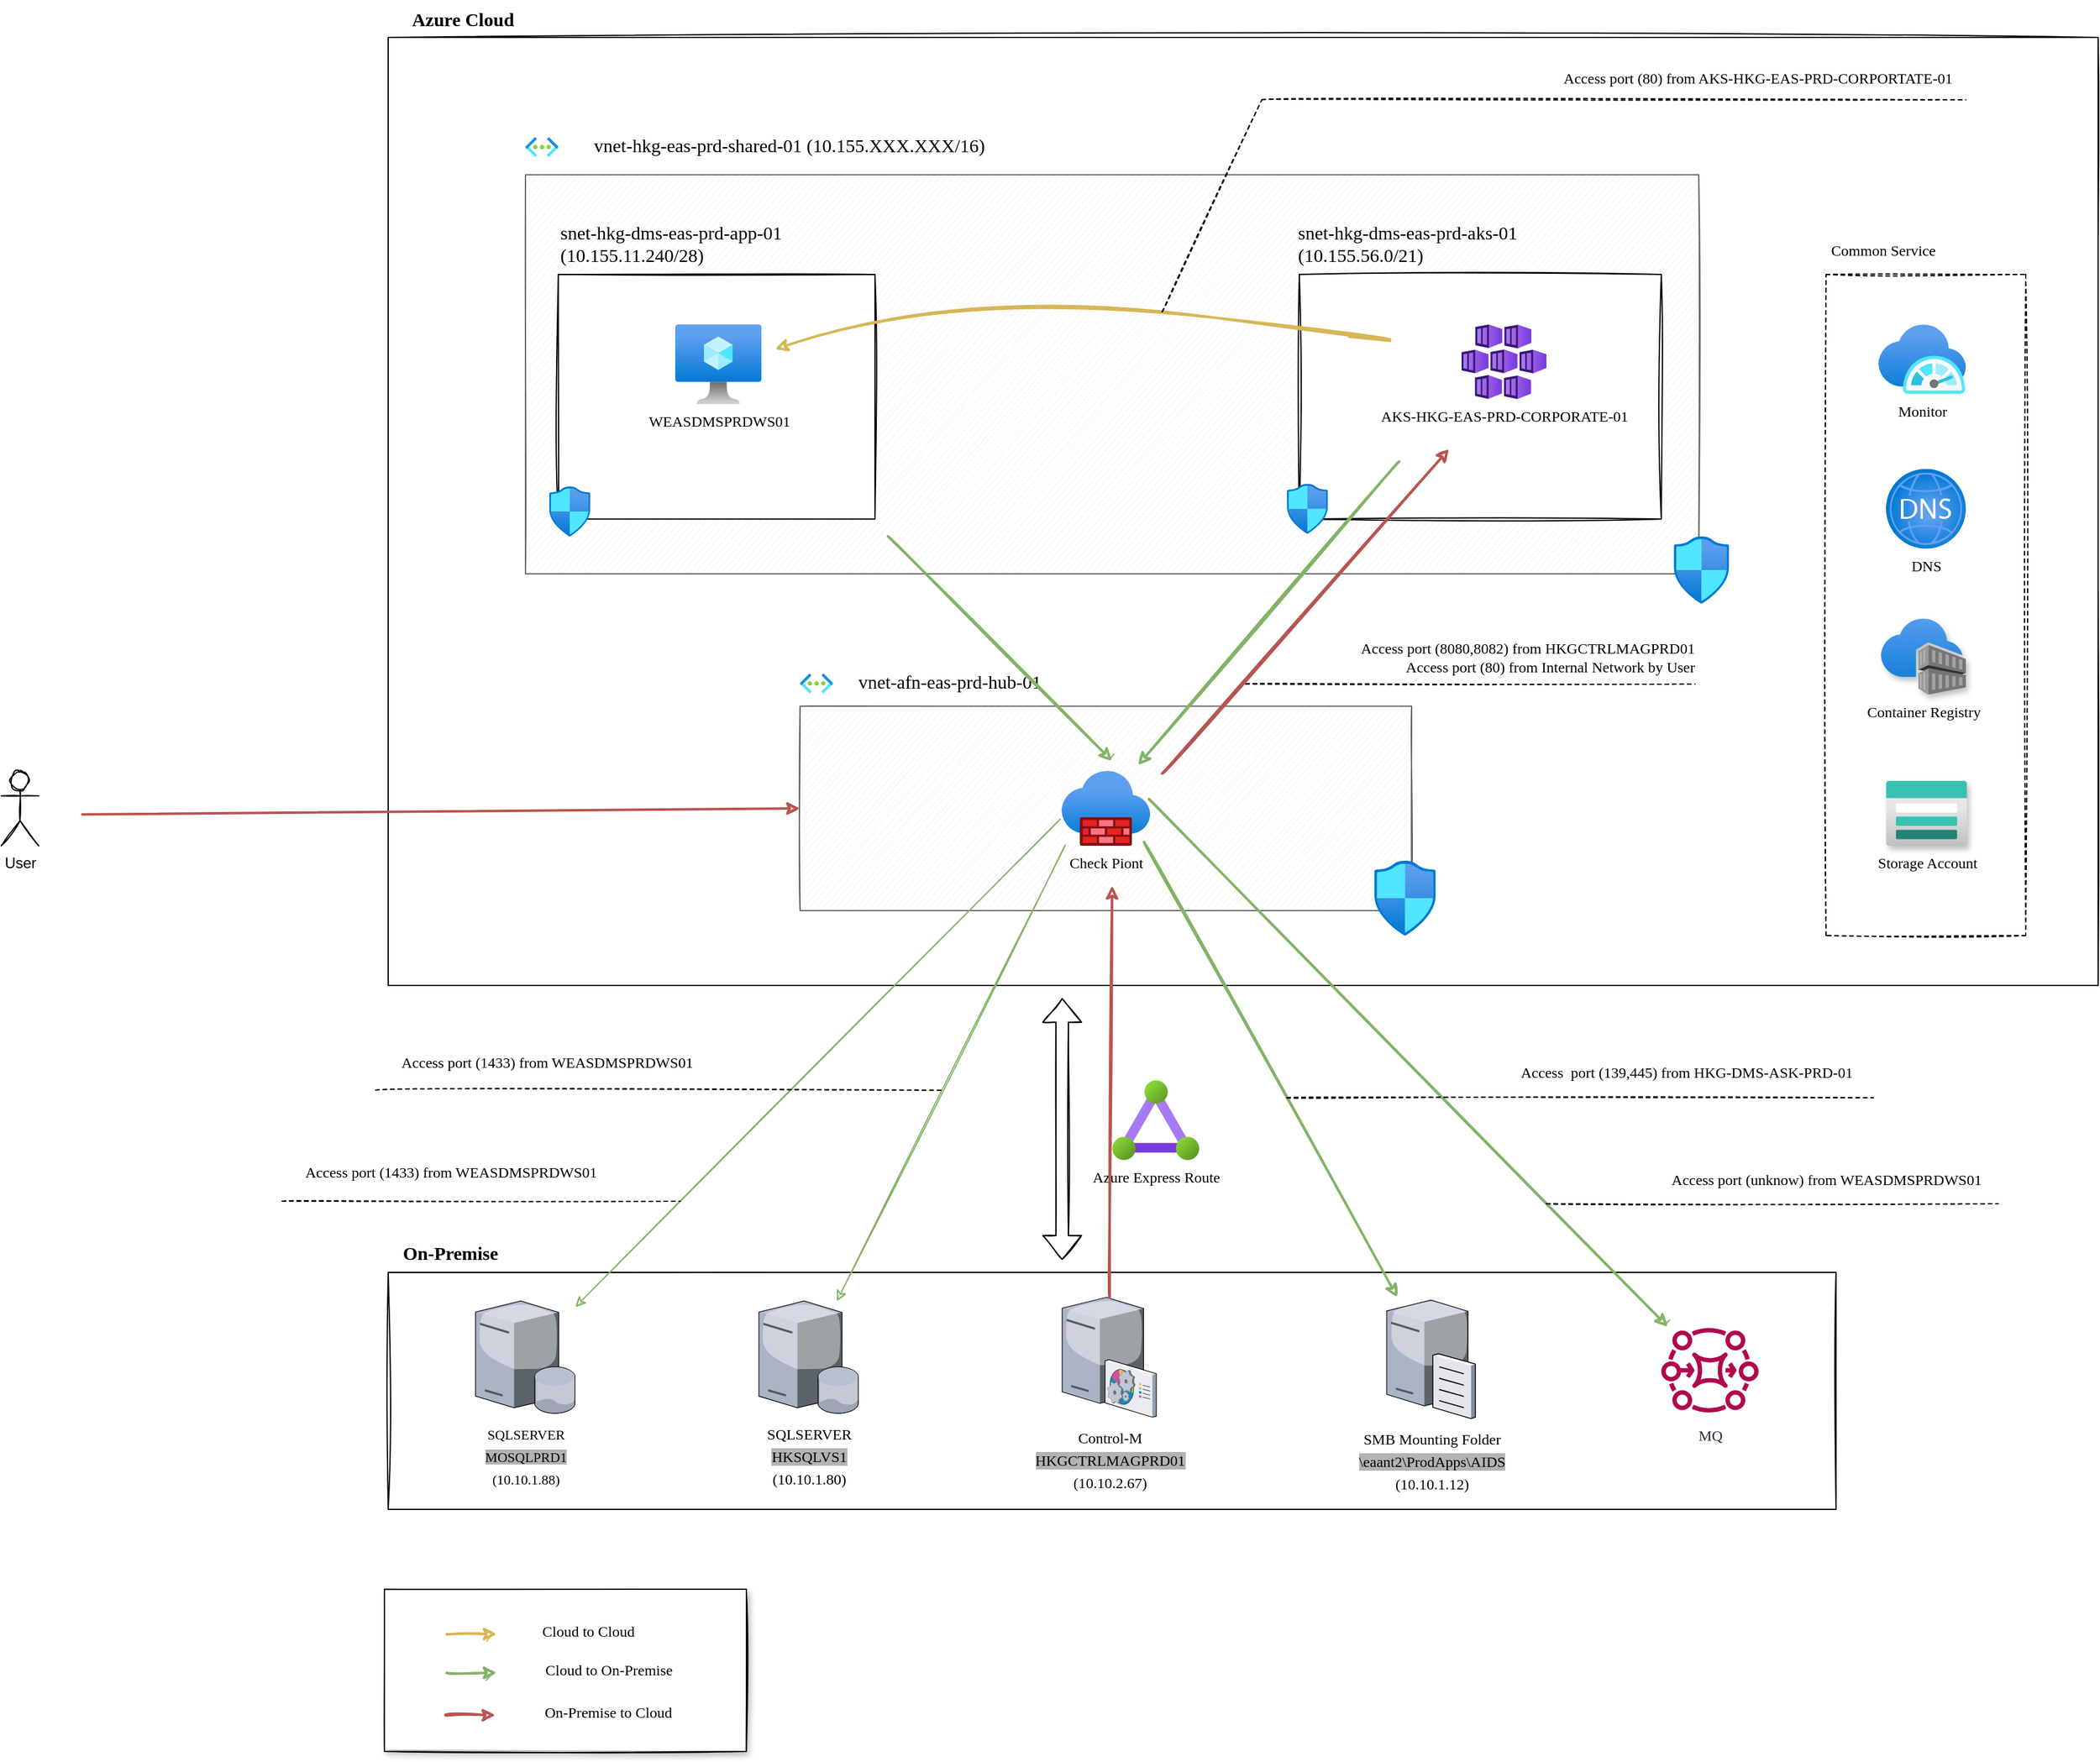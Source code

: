 <mxfile version="18.0.7" type="github">
  <diagram id="_1yi99HODvwLNVEbN80R" name="Page-1">
    <mxGraphModel dx="1865" dy="539" grid="1" gridSize="10" guides="1" tooltips="1" connect="1" arrows="1" fold="1" page="1" pageScale="1" pageWidth="827" pageHeight="1169" math="0" shadow="0">
      <root>
        <mxCell id="0" />
        <mxCell id="1" parent="0" />
        <mxCell id="jHShUy1M93uFHqez85aA-23" value="" style="rounded=0;whiteSpace=wrap;html=1;fontFamily=Comic Sans MS;sketch=1;" parent="1" vertex="1">
          <mxGeometry x="70" y="210" width="1370" height="760" as="geometry" />
        </mxCell>
        <mxCell id="jHShUy1M93uFHqez85aA-71" value="Azure Cloud" style="text;html=1;strokeColor=none;fillColor=none;align=center;verticalAlign=middle;whiteSpace=wrap;rounded=0;fontSize=15;fontStyle=1;fontFamily=Comic Sans MS;sketch=1;" parent="1" vertex="1">
          <mxGeometry x="70" y="180" width="120" height="30" as="geometry" />
        </mxCell>
        <mxCell id="jHShUy1M93uFHqez85aA-79" value="Azure Express Route" style="aspect=fixed;html=1;points=[];align=center;image;fontSize=12;image=img/lib/azure2/networking/ExpressRoute_Circuits.svg;fontFamily=Comic Sans MS;sketch=1;" parent="1" vertex="1">
          <mxGeometry x="650" y="1046" width="70" height="64" as="geometry" />
        </mxCell>
        <mxCell id="jHShUy1M93uFHqez85aA-81" value="" style="group;sketch=1;" parent="1" vertex="1" connectable="0">
          <mxGeometry x="400" y="720" width="490" height="190" as="geometry" />
        </mxCell>
        <mxCell id="jHShUy1M93uFHqez85aA-42" value="" style="rounded=0;whiteSpace=wrap;html=1;fillColor=#f5f5f5;fontColor=#333333;strokeColor=#666666;fontFamily=Comic Sans MS;sketch=1;" parent="jHShUy1M93uFHqez85aA-81" vertex="1">
          <mxGeometry y="26.12" width="490" height="163.88" as="geometry" />
        </mxCell>
        <mxCell id="jHShUy1M93uFHqez85aA-43" value="" style="aspect=fixed;html=1;points=[];align=center;image;fontSize=12;image=img/lib/azure2/networking/Virtual_Networks.svg;rounded=0;fontFamily=Comic Sans MS;sketch=1;" parent="jHShUy1M93uFHqez85aA-81" vertex="1">
          <mxGeometry width="26.341" height="15.727" as="geometry" />
        </mxCell>
        <mxCell id="jHShUy1M93uFHqez85aA-80" value="Check Piont" style="aspect=fixed;html=1;points=[];align=center;image;fontSize=12;image=img/lib/azure2/networking/Firewalls.svg;fontFamily=Comic Sans MS;sketch=1;" parent="jHShUy1M93uFHqez85aA-81" vertex="1">
          <mxGeometry x="209.5" y="78.06" width="71" height="60" as="geometry" />
        </mxCell>
        <mxCell id="jHShUy1M93uFHqez85aA-163" value="vnet-afn-eas-prd-hub-01" style="text;html=1;strokeColor=none;fillColor=none;align=center;verticalAlign=middle;whiteSpace=wrap;rounded=0;fontFamily=Comic Sans MS;fontSize=15;fontStyle=0;sketch=1;" parent="jHShUy1M93uFHqez85aA-81" vertex="1">
          <mxGeometry x="12" y="-9.14" width="216" height="30" as="geometry" />
        </mxCell>
        <mxCell id="jHShUy1M93uFHqez85aA-130" value="" style="endArrow=none;html=1;fontFamily=Comic Sans MS;fontSize=12;curved=1;dashed=1;sketch=1;" parent="jHShUy1M93uFHqez85aA-81" edge="1">
          <mxGeometry width="50" height="50" relative="1" as="geometry">
            <mxPoint x="357" y="8.36" as="sourcePoint" />
            <mxPoint x="717" y="8.36" as="targetPoint" />
          </mxGeometry>
        </mxCell>
        <mxCell id="jHShUy1M93uFHqez85aA-70" value="" style="rounded=0;whiteSpace=wrap;html=1;fontFamily=Comic Sans MS;sketch=1;" parent="1" vertex="1">
          <mxGeometry x="70" y="1200" width="1160" height="190" as="geometry" />
        </mxCell>
        <mxCell id="jHShUy1M93uFHqez85aA-74" value="On-Premise" style="text;html=1;strokeColor=none;fillColor=none;align=center;verticalAlign=middle;whiteSpace=wrap;rounded=0;fontFamily=Comic Sans MS;fontSize=15;fontStyle=1;sketch=1;" parent="1" vertex="1">
          <mxGeometry x="70" y="1169" width="100" height="30" as="geometry" />
        </mxCell>
        <mxCell id="jHShUy1M93uFHqez85aA-87" value="&lt;font style=&quot;font-size: 11px;&quot;&gt;SQLSERVER&lt;br style=&quot;font-size: 11px;&quot;&gt;&lt;span style=&quot;background-color: rgb(179, 179, 179);&quot;&gt;MOSQLPRD1&lt;br&gt;&lt;/span&gt;(10.10.1.88)&lt;br&gt;&lt;/font&gt;" style="verticalLabelPosition=bottom;aspect=fixed;html=1;verticalAlign=top;strokeColor=none;align=center;outlineConnect=0;shape=mxgraph.citrix.database_server;fontFamily=Comic Sans MS;fontSize=15;sketch=0;" parent="1" vertex="1">
          <mxGeometry x="140" y="1223" width="80" height="90" as="geometry" />
        </mxCell>
        <mxCell id="jHShUy1M93uFHqez85aA-88" value="&lt;font style=&quot;font-size: 12px;&quot;&gt;SQLSERVER&lt;br&gt;&lt;span style=&quot;background-color: rgb(179, 179, 179);&quot;&gt;HKSQLVS1&lt;br&gt;&lt;/span&gt;(10.10.1.80)&lt;br&gt;&lt;/font&gt;" style="verticalLabelPosition=bottom;aspect=fixed;html=1;verticalAlign=top;strokeColor=none;align=center;outlineConnect=0;shape=mxgraph.citrix.database_server;fontFamily=Comic Sans MS;fontSize=15;sketch=0;" parent="1" vertex="1">
          <mxGeometry x="367" y="1223" width="80" height="90" as="geometry" />
        </mxCell>
        <mxCell id="jHShUy1M93uFHqez85aA-91" value="&lt;font style=&quot;font-size: 12px;&quot;&gt;Control-M&lt;br&gt;&lt;span style=&quot;background-color: rgb(179, 179, 179);&quot;&gt;HKGCTRLMAGPRD01&lt;br&gt;&lt;/span&gt;(10.10.2.67)&lt;br&gt;&lt;/font&gt;" style="verticalLabelPosition=bottom;aspect=fixed;html=1;verticalAlign=top;strokeColor=none;align=center;outlineConnect=0;shape=mxgraph.citrix.command_center;fontFamily=Comic Sans MS;fontSize=15;sketch=0;" parent="1" vertex="1">
          <mxGeometry x="610" y="1220" width="75.5" height="96" as="geometry" />
        </mxCell>
        <mxCell id="jHShUy1M93uFHqez85aA-93" value="&lt;font style=&quot;font-size: 12px;&quot;&gt;SMB Mounting Folder&lt;br&gt;&lt;span style=&quot;background-color: rgb(179, 179, 179);&quot;&gt;\\eaant2\ProdApps\AIDS&lt;br&gt;&lt;/span&gt;(10.10.1.12)&lt;br&gt;&lt;/font&gt;" style="verticalLabelPosition=bottom;aspect=fixed;html=1;verticalAlign=top;strokeColor=none;align=center;outlineConnect=0;shape=mxgraph.citrix.file_server;fontFamily=Comic Sans MS;fontSize=15;sketch=0;" parent="1" vertex="1">
          <mxGeometry x="870" y="1220" width="71" height="97" as="geometry" />
        </mxCell>
        <mxCell id="jHShUy1M93uFHqez85aA-94" value="MQ" style="outlineConnect=0;fontColor=#232F3E;gradientColor=none;fillColor=#B0084D;strokeColor=none;dashed=0;verticalLabelPosition=bottom;verticalAlign=top;align=center;html=1;fontSize=12;fontStyle=0;aspect=fixed;pointerEvents=1;shape=mxgraph.aws4.mq_broker;fontFamily=Comic Sans MS;sketch=0;" parent="1" vertex="1">
          <mxGeometry x="1090" y="1239" width="78" height="78" as="geometry" />
        </mxCell>
        <mxCell id="jHShUy1M93uFHqez85aA-105" value="" style="endArrow=classic;html=1;fontFamily=Comic Sans MS;fontSize=15;curved=1;exitX=0.041;exitY=0.989;exitDx=0;exitDy=0;exitPerimeter=0;fillColor=#d5e8d4;strokeColor=#82b366;sketch=1;" parent="1" source="jHShUy1M93uFHqez85aA-80" target="jHShUy1M93uFHqez85aA-88" edge="1">
          <mxGeometry width="50" height="50" relative="1" as="geometry">
            <mxPoint x="310" y="900" as="sourcePoint" />
            <mxPoint x="360" y="850" as="targetPoint" />
          </mxGeometry>
        </mxCell>
        <mxCell id="jHShUy1M93uFHqez85aA-121" value="Access port (1433) from WEASDMSPRDWS01" style="edgeLabel;html=1;align=center;verticalAlign=middle;resizable=0;points=[];fontSize=12;fontFamily=Comic Sans MS;labelBackgroundColor=default;labelBorderColor=none;sketch=1;" parent="jHShUy1M93uFHqez85aA-105" vertex="1" connectable="0">
          <mxGeometry x="-0.061" y="3" relative="1" as="geometry">
            <mxPoint x="-332" y="1" as="offset" />
          </mxGeometry>
        </mxCell>
        <mxCell id="jHShUy1M93uFHqez85aA-106" value="" style="endArrow=classic;html=1;fontFamily=Comic Sans MS;fontSize=15;curved=1;exitX=-0.015;exitY=0.642;exitDx=0;exitDy=0;exitPerimeter=0;fillColor=#d5e8d4;strokeColor=#82b366;sketch=1;" parent="1" source="jHShUy1M93uFHqez85aA-80" target="jHShUy1M93uFHqez85aA-87" edge="1">
          <mxGeometry width="50" height="50" relative="1" as="geometry">
            <mxPoint x="370" y="1080" as="sourcePoint" />
            <mxPoint x="420" y="1030" as="targetPoint" />
          </mxGeometry>
        </mxCell>
        <mxCell id="jHShUy1M93uFHqez85aA-108" value="" style="endArrow=classic;html=1;fontFamily=Comic Sans MS;fontSize=15;curved=1;exitX=0.931;exitY=0.949;exitDx=0;exitDy=0;exitPerimeter=0;fillColor=#d5e8d4;strokeColor=#82b366;strokeWidth=2;sketch=1;" parent="1" source="jHShUy1M93uFHqez85aA-80" target="jHShUy1M93uFHqez85aA-93" edge="1">
          <mxGeometry width="50" height="50" relative="1" as="geometry">
            <mxPoint x="880" y="1070" as="sourcePoint" />
            <mxPoint x="930" y="1020" as="targetPoint" />
          </mxGeometry>
        </mxCell>
        <mxCell id="jHShUy1M93uFHqez85aA-109" value="" style="endArrow=classic;html=1;fontFamily=Comic Sans MS;fontSize=15;curved=1;exitX=0.987;exitY=0.376;exitDx=0;exitDy=0;exitPerimeter=0;fillColor=#d5e8d4;strokeColor=#82b366;strokeWidth=2;sketch=1;" parent="1" source="jHShUy1M93uFHqez85aA-80" target="jHShUy1M93uFHqez85aA-94" edge="1">
          <mxGeometry width="50" height="50" relative="1" as="geometry">
            <mxPoint x="1010" y="860" as="sourcePoint" />
            <mxPoint x="1060" y="810" as="targetPoint" />
          </mxGeometry>
        </mxCell>
        <mxCell id="jHShUy1M93uFHqez85aA-56" value="" style="rounded=0;whiteSpace=wrap;html=1;fillColor=#f5f5f5;fontColor=#333333;strokeColor=#666666;fontFamily=Comic Sans MS;sketch=1;" parent="1" vertex="1">
          <mxGeometry x="180" y="320.12" width="940" height="319.88" as="geometry" />
        </mxCell>
        <mxCell id="jHShUy1M93uFHqez85aA-57" value="" style="aspect=fixed;html=1;points=[];align=center;image;fontSize=12;image=img/lib/azure2/networking/Virtual_Networks.svg;rounded=0;fontFamily=Comic Sans MS;sketch=1;" parent="1" vertex="1">
          <mxGeometry x="180" y="290" width="26.341" height="15.727" as="geometry" />
        </mxCell>
        <mxCell id="jHShUy1M93uFHqez85aA-115" value="&lt;span&gt;&lt;span&gt;vnet-hkg-eas-prd-shared-01 (10.155.XXX.XXX/16)&lt;/span&gt;&lt;/span&gt;" style="text;html=1;strokeColor=none;fillColor=none;align=center;verticalAlign=middle;whiteSpace=wrap;rounded=0;fontFamily=Comic Sans MS;fontSize=15;fontStyle=0;sketch=1;" parent="1" vertex="1">
          <mxGeometry x="193" y="280.86" width="397" height="30" as="geometry" />
        </mxCell>
        <mxCell id="jHShUy1M93uFHqez85aA-122" value="" style="endArrow=none;html=1;fontFamily=Comic Sans MS;fontSize=12;curved=1;dashed=1;sketch=1;" parent="1" edge="1">
          <mxGeometry width="50" height="50" relative="1" as="geometry">
            <mxPoint x="60" y="1054" as="sourcePoint" />
            <mxPoint x="514" y="1054" as="targetPoint" />
          </mxGeometry>
        </mxCell>
        <mxCell id="jHShUy1M93uFHqez85aA-123" value="" style="endArrow=none;html=1;fontFamily=Comic Sans MS;fontSize=12;curved=1;dashed=1;sketch=1;" parent="1" edge="1">
          <mxGeometry width="50" height="50" relative="1" as="geometry">
            <mxPoint x="-15" y="1143" as="sourcePoint" />
            <mxPoint x="304" y="1143" as="targetPoint" />
          </mxGeometry>
        </mxCell>
        <mxCell id="jHShUy1M93uFHqez85aA-110" value="" style="shape=flexArrow;endArrow=classic;startArrow=classic;html=1;fontFamily=Comic Sans MS;fontSize=15;curved=1;sketch=1;" parent="1" edge="1">
          <mxGeometry width="100" height="100" relative="1" as="geometry">
            <mxPoint x="610" y="1190" as="sourcePoint" />
            <mxPoint x="610" y="980" as="targetPoint" />
          </mxGeometry>
        </mxCell>
        <mxCell id="jHShUy1M93uFHqez85aA-124" value="" style="endArrow=none;html=1;fontFamily=Comic Sans MS;fontSize=12;curved=1;dashed=1;sketch=1;" parent="1" edge="1">
          <mxGeometry width="50" height="50" relative="1" as="geometry">
            <mxPoint x="790" y="1060" as="sourcePoint" />
            <mxPoint x="1260" y="1060" as="targetPoint" />
          </mxGeometry>
        </mxCell>
        <mxCell id="jHShUy1M93uFHqez85aA-126" value="" style="endArrow=none;html=1;fontFamily=Comic Sans MS;fontSize=12;curved=1;dashed=1;sketch=1;" parent="1" edge="1">
          <mxGeometry width="50" height="50" relative="1" as="geometry">
            <mxPoint x="998" y="1145" as="sourcePoint" />
            <mxPoint x="1360" y="1145" as="targetPoint" />
          </mxGeometry>
        </mxCell>
        <mxCell id="jHShUy1M93uFHqez85aA-127" value="Access&amp;nbsp; port (139,445) from HKG-DMS-ASK-PRD-01" style="edgeLabel;html=1;align=center;verticalAlign=middle;resizable=0;points=[];fontSize=12;fontFamily=Comic Sans MS;labelBackgroundColor=default;labelBorderColor=none;sketch=1;" parent="1" vertex="1" connectable="0">
          <mxGeometry x="1110.002" y="1040.004" as="geometry" />
        </mxCell>
        <mxCell id="jHShUy1M93uFHqez85aA-128" value="" style="endArrow=classic;html=1;fontFamily=Comic Sans MS;fontSize=12;curved=1;fillColor=#f8cecc;strokeColor=#b85450;strokeWidth=2;sketch=1;" parent="1" source="jHShUy1M93uFHqez85aA-91" edge="1">
          <mxGeometry width="50" height="50" relative="1" as="geometry">
            <mxPoint x="590" y="1130" as="sourcePoint" />
            <mxPoint x="650" y="890" as="targetPoint" />
          </mxGeometry>
        </mxCell>
        <mxCell id="jHShUy1M93uFHqez85aA-131" value="Access port (8080,8082) from HKGCTRLMAGPRD01&lt;br&gt;Access port (80) from Internal Network by User" style="edgeLabel;html=1;align=right;verticalAlign=middle;resizable=0;points=[];fontSize=12;fontFamily=Comic Sans MS;labelBackgroundColor=default;labelBorderColor=none;sketch=1;" parent="1" vertex="1" connectable="0">
          <mxGeometry x="1230.002" y="1078.004" as="geometry">
            <mxPoint x="-113" y="-371" as="offset" />
          </mxGeometry>
        </mxCell>
        <mxCell id="jHShUy1M93uFHqez85aA-134" value="" style="aspect=fixed;html=1;points=[];align=center;image;fontSize=12;image=img/lib/azure2/networking/Network_Security_Groups.svg;labelBackgroundColor=#B3B3B3;labelBorderColor=none;fontFamily=Comic Sans MS;sketch=1;" parent="1" vertex="1">
          <mxGeometry x="1100" y="610" width="44.37" height="53.88" as="geometry" />
        </mxCell>
        <mxCell id="jHShUy1M93uFHqez85aA-136" value="" style="aspect=fixed;html=1;points=[];align=center;image;fontSize=12;image=img/lib/azure2/networking/Network_Security_Groups.svg;labelBackgroundColor=#B3B3B3;labelBorderColor=none;fontFamily=Comic Sans MS;sketch=1;" parent="1" vertex="1">
          <mxGeometry x="860" y="870" width="49.42" height="60" as="geometry" />
        </mxCell>
        <mxCell id="jHShUy1M93uFHqez85aA-138" value="" style="rounded=0;whiteSpace=wrap;html=1;fontFamily=Comic Sans MS;sketch=1;" parent="1" vertex="1">
          <mxGeometry x="800" y="400" width="290" height="196.12" as="geometry" />
        </mxCell>
        <mxCell id="jHShUy1M93uFHqez85aA-59" value="" style="rounded=0;whiteSpace=wrap;html=1;fontFamily=Comic Sans MS;sketch=1;" parent="1" vertex="1">
          <mxGeometry x="206.34" y="400" width="253.66" height="196.12" as="geometry" />
        </mxCell>
        <mxCell id="jHShUy1M93uFHqez85aA-112" value="WEASDMSPRDWS01" style="aspect=fixed;html=1;points=[];align=center;image;fontSize=12;image=img/lib/azure2/compute/Virtual_Machine.svg;fontFamily=Comic Sans MS;sketch=1;" parent="1" vertex="1">
          <mxGeometry x="300" y="440" width="69" height="64" as="geometry" />
        </mxCell>
        <mxCell id="jHShUy1M93uFHqez85aA-114" value="AKS-HKG-EAS-PRD-CORPORATE-01" style="aspect=fixed;html=1;points=[];align=center;image;fontSize=12;image=img/lib/azure2/compute/Kubernetes_Services.svg;fontFamily=Comic Sans MS;sketch=1;" parent="1" vertex="1">
          <mxGeometry x="930" y="440" width="68" height="60" as="geometry" />
        </mxCell>
        <mxCell id="jHShUy1M93uFHqez85aA-135" value="" style="aspect=fixed;html=1;points=[];align=center;image;fontSize=12;image=img/lib/azure2/networking/Network_Security_Groups.svg;labelBackgroundColor=#B3B3B3;labelBorderColor=none;fontFamily=Comic Sans MS;sketch=1;" parent="1" vertex="1">
          <mxGeometry x="199" y="570" width="32.94" height="40" as="geometry" />
        </mxCell>
        <mxCell id="jHShUy1M93uFHqez85aA-107" value="" style="endArrow=classic;html=1;fontFamily=Comic Sans MS;fontSize=15;curved=1;entryX=0.863;entryY=-0.078;entryDx=0;entryDy=0;entryPerimeter=0;fillColor=#d5e8d4;strokeColor=#82b366;strokeWidth=2;sketch=1;" parent="1" target="jHShUy1M93uFHqez85aA-80" edge="1">
          <mxGeometry width="50" height="50" relative="1" as="geometry">
            <mxPoint x="880" y="550" as="sourcePoint" />
            <mxPoint x="910" y="630" as="targetPoint" />
          </mxGeometry>
        </mxCell>
        <mxCell id="jHShUy1M93uFHqez85aA-129" value="" style="endArrow=classic;html=1;fontFamily=Comic Sans MS;fontSize=12;curved=1;fillColor=#f8cecc;strokeColor=#b85450;strokeWidth=2;exitX=0.592;exitY=0.329;exitDx=0;exitDy=0;exitPerimeter=0;sketch=1;" parent="1" source="jHShUy1M93uFHqez85aA-42" edge="1">
          <mxGeometry width="50" height="50" relative="1" as="geometry">
            <mxPoint x="700" y="790" as="sourcePoint" />
            <mxPoint x="920" y="540" as="targetPoint" />
          </mxGeometry>
        </mxCell>
        <mxCell id="jHShUy1M93uFHqez85aA-101" value="" style="endArrow=classic;html=1;fontFamily=Comic Sans MS;fontSize=15;curved=1;fillColor=#d5e8d4;strokeColor=#82b366;strokeWidth=2;exitX=0.309;exitY=0.906;exitDx=0;exitDy=0;exitPerimeter=0;sketch=1;" parent="1" source="jHShUy1M93uFHqez85aA-56" edge="1">
          <mxGeometry width="50" height="50" relative="1" as="geometry">
            <mxPoint x="637.269" y="596.12" as="sourcePoint" />
            <mxPoint x="650" y="790" as="targetPoint" />
          </mxGeometry>
        </mxCell>
        <mxCell id="jHShUy1M93uFHqez85aA-140" value="&lt;span&gt;snet-hkg-dms-eas-prd-aks-01&lt;br&gt;(10.155.56.0/21)&lt;/span&gt;" style="text;html=1;strokeColor=none;fillColor=none;align=left;verticalAlign=middle;whiteSpace=wrap;rounded=0;fontFamily=Comic Sans MS;fontSize=15;fontStyle=0;sketch=1;" parent="1" vertex="1">
          <mxGeometry x="797" y="360" width="270" height="30" as="geometry" />
        </mxCell>
        <mxCell id="jHShUy1M93uFHqez85aA-144" value="" style="aspect=fixed;html=1;points=[];align=center;image;fontSize=12;image=img/lib/azure2/networking/Network_Security_Groups.svg;labelBackgroundColor=#B3B3B3;labelBorderColor=none;fontFamily=Comic Sans MS;sketch=1;" parent="1" vertex="1">
          <mxGeometry x="790" y="567.88" width="32.94" height="40" as="geometry" />
        </mxCell>
        <mxCell id="jHShUy1M93uFHqez85aA-145" value="" style="rounded=0;whiteSpace=wrap;html=1;labelBackgroundColor=#B3B3B3;labelBorderColor=none;fontFamily=Comic Sans MS;fontSize=12;shadow=1;sketch=1;" parent="1" vertex="1">
          <mxGeometry x="67" y="1454" width="290" height="130" as="geometry" />
        </mxCell>
        <mxCell id="jHShUy1M93uFHqez85aA-146" value="" style="endArrow=classic;html=1;fontFamily=Comic Sans MS;fontSize=12;strokeWidth=2;curved=1;fillColor=#fff2cc;strokeColor=#d6b656;sketch=1;" parent="1" edge="1">
          <mxGeometry width="50" height="50" relative="1" as="geometry">
            <mxPoint x="117" y="1490" as="sourcePoint" />
            <mxPoint x="157" y="1490" as="targetPoint" />
          </mxGeometry>
        </mxCell>
        <mxCell id="jHShUy1M93uFHqez85aA-147" value="Cloud to Cloud" style="text;html=1;strokeColor=none;fillColor=none;align=center;verticalAlign=middle;whiteSpace=wrap;rounded=0;labelBackgroundColor=none;labelBorderColor=none;fontFamily=Comic Sans MS;fontSize=12;sketch=1;" parent="1" vertex="1">
          <mxGeometry x="185" y="1473" width="91" height="30" as="geometry" />
        </mxCell>
        <mxCell id="jHShUy1M93uFHqez85aA-148" value="" style="endArrow=classic;html=1;fontFamily=Comic Sans MS;fontSize=12;strokeWidth=2;curved=1;fillColor=#d5e8d4;strokeColor=#82b366;sketch=1;" parent="1" edge="1">
          <mxGeometry width="50" height="50" relative="1" as="geometry">
            <mxPoint x="117" y="1521" as="sourcePoint" />
            <mxPoint x="157" y="1521" as="targetPoint" />
          </mxGeometry>
        </mxCell>
        <mxCell id="jHShUy1M93uFHqez85aA-149" value="Cloud to On-Premise" style="text;html=1;strokeColor=none;fillColor=none;align=center;verticalAlign=middle;whiteSpace=wrap;rounded=0;labelBackgroundColor=none;labelBorderColor=none;fontFamily=Comic Sans MS;fontSize=12;sketch=1;" parent="1" vertex="1">
          <mxGeometry x="187" y="1504" width="120" height="30" as="geometry" />
        </mxCell>
        <mxCell id="jHShUy1M93uFHqez85aA-150" value="" style="endArrow=classic;html=1;fontFamily=Comic Sans MS;fontSize=12;strokeWidth=2;curved=1;fillColor=#f8cecc;strokeColor=#b85450;sketch=1;" parent="1" edge="1">
          <mxGeometry width="50" height="50" relative="1" as="geometry">
            <mxPoint x="116" y="1555" as="sourcePoint" />
            <mxPoint x="156" y="1555" as="targetPoint" />
          </mxGeometry>
        </mxCell>
        <mxCell id="jHShUy1M93uFHqez85aA-151" value="On-Premise to Cloud" style="text;html=1;strokeColor=none;fillColor=none;align=center;verticalAlign=middle;whiteSpace=wrap;rounded=0;labelBackgroundColor=none;labelBorderColor=none;fontFamily=Comic Sans MS;fontSize=12;sketch=1;" parent="1" vertex="1">
          <mxGeometry x="186" y="1538" width="121" height="30" as="geometry" />
        </mxCell>
        <mxCell id="jHShUy1M93uFHqez85aA-156" value="" style="rounded=0;whiteSpace=wrap;html=1;labelBackgroundColor=none;labelBorderColor=none;fontFamily=Comic Sans MS;fontSize=12;fontColor=default;dashed=1;sketch=1;" parent="1" vertex="1">
          <mxGeometry x="1222" y="400" width="160" height="530" as="geometry" />
        </mxCell>
        <mxCell id="jHShUy1M93uFHqez85aA-155" value="Monitor" style="aspect=fixed;html=1;points=[];align=center;image;fontSize=12;image=img/lib/azure2/monitor/SAP_Azure_Monitor.svg;labelBackgroundColor=none;labelBorderColor=none;fontFamily=Comic Sans MS;sketch=1;" parent="1" vertex="1">
          <mxGeometry x="1264" y="440" width="70" height="56.0" as="geometry" />
        </mxCell>
        <mxCell id="jHShUy1M93uFHqez85aA-154" value="DNS" style="aspect=fixed;html=1;points=[];align=center;image;fontSize=12;image=img/lib/azure2/networking/DNS_Zones.svg;labelBackgroundColor=none;labelBorderColor=none;fontFamily=Comic Sans MS;sketch=1;" parent="1" vertex="1">
          <mxGeometry x="1270" y="555.88" width="64" height="64" as="geometry" />
        </mxCell>
        <mxCell id="jHShUy1M93uFHqez85aA-157" value="Common Service" style="text;html=1;strokeColor=none;fillColor=none;align=center;verticalAlign=middle;whiteSpace=wrap;rounded=0;dashed=1;labelBackgroundColor=none;labelBorderColor=none;fontFamily=Comic Sans MS;fontSize=12;fontColor=default;sketch=1;" parent="1" vertex="1">
          <mxGeometry x="1213" y="366" width="110" height="30" as="geometry" />
        </mxCell>
        <mxCell id="jHShUy1M93uFHqez85aA-162" value="&lt;span&gt;snet-hkg-dms-eas-prd-app-01&lt;br&gt;(10.155.11.240/28)&lt;/span&gt;" style="text;html=1;strokeColor=none;fillColor=none;align=left;verticalAlign=middle;whiteSpace=wrap;rounded=0;fontFamily=Comic Sans MS;fontSize=15;fontStyle=0;sketch=1;" parent="1" vertex="1">
          <mxGeometry x="206.34" y="360" width="243.66" height="30" as="geometry" />
        </mxCell>
        <mxCell id="jHShUy1M93uFHqez85aA-143" value="" style="endArrow=classic;html=1;fontFamily=Comic Sans MS;fontSize=12;strokeWidth=2;curved=1;fillColor=#fff2cc;strokeColor=#d6b656;sketch=1;" parent="1" edge="1">
          <mxGeometry width="50" height="50" relative="1" as="geometry">
            <mxPoint x="840" y="450" as="sourcePoint" />
            <mxPoint x="380" y="460" as="targetPoint" />
            <Array as="points">
              <mxPoint x="940" y="460" />
              <mxPoint x="530" y="410" />
            </Array>
          </mxGeometry>
        </mxCell>
        <mxCell id="jHShUy1M93uFHqez85aA-166" value="" style="endArrow=none;html=1;fontFamily=Comic Sans MS;fontSize=12;curved=1;dashed=1;sketch=1;" parent="1" edge="1">
          <mxGeometry width="50" height="50" relative="1" as="geometry">
            <mxPoint x="690" y="430" as="sourcePoint" />
            <mxPoint x="770" y="260" as="targetPoint" />
          </mxGeometry>
        </mxCell>
        <mxCell id="jHShUy1M93uFHqez85aA-167" value="" style="endArrow=none;html=1;fontFamily=Comic Sans MS;fontSize=12;curved=1;dashed=1;sketch=1;" parent="1" edge="1">
          <mxGeometry width="50" height="50" relative="1" as="geometry">
            <mxPoint x="770" y="260" as="sourcePoint" />
            <mxPoint x="1334" y="260" as="targetPoint" />
          </mxGeometry>
        </mxCell>
        <mxCell id="jHShUy1M93uFHqez85aA-168" value="Access port (80) from AKS-HKG-EAS-PRD-CORPORTATE-01" style="edgeLabel;html=1;align=center;verticalAlign=middle;resizable=0;points=[];fontSize=12;fontFamily=Comic Sans MS;labelBackgroundColor=default;labelBorderColor=none;sketch=1;" parent="1" vertex="1" connectable="0">
          <mxGeometry x="1280.002" y="613.884" as="geometry">
            <mxPoint x="-113" y="-371" as="offset" />
          </mxGeometry>
        </mxCell>
        <mxCell id="jHShUy1M93uFHqez85aA-172" value="Container Registry" style="aspect=fixed;html=1;points=[];align=center;image;fontSize=12;image=img/lib/azure2/containers/Container_Registries.svg;shadow=1;dashed=1;labelBackgroundColor=none;labelBorderColor=none;fontFamily=Comic Sans MS;fontColor=default;sketch=1;" parent="1" vertex="1">
          <mxGeometry x="1266" y="676" width="68" height="61" as="geometry" />
        </mxCell>
        <mxCell id="jHShUy1M93uFHqez85aA-173" value="Storage Account" style="aspect=fixed;html=1;points=[];align=center;image;fontSize=12;image=img/lib/azure2/storage/Storage_Accounts.svg;shadow=1;dashed=1;labelBackgroundColor=none;labelBorderColor=none;fontFamily=Comic Sans MS;fontColor=default;sketch=1;" parent="1" vertex="1">
          <mxGeometry x="1270" y="806" width="65" height="52" as="geometry" />
        </mxCell>
        <mxCell id="Gq7MJxhWNbvMgg8RjQqV-1" value="Access port (1433) from WEASDMSPRDWS01" style="edgeLabel;html=1;align=center;verticalAlign=middle;resizable=0;points=[];fontSize=12;fontFamily=Comic Sans MS;labelBackgroundColor=default;labelBorderColor=none;sketch=1;" parent="1" vertex="1" connectable="0">
          <mxGeometry x="120.002" y="1120.004" as="geometry" />
        </mxCell>
        <mxCell id="Gq7MJxhWNbvMgg8RjQqV-2" value="Access port (unknow) from WEASDMSPRDWS01" style="edgeLabel;html=1;align=center;verticalAlign=middle;resizable=0;points=[];fontSize=12;fontFamily=Comic Sans MS;labelBackgroundColor=default;labelBorderColor=none;sketch=1;" parent="1" vertex="1" connectable="0">
          <mxGeometry x="1222.002" y="1126.004" as="geometry" />
        </mxCell>
        <mxCell id="iHFx-w9J1aIRynhjewf0-3" value="" style="endArrow=classic;html=1;rounded=0;entryX=0;entryY=0.5;entryDx=0;entryDy=0;exitX=1;exitY=0.68;exitDx=0;exitDy=0;exitPerimeter=0;curved=1;sketch=1;fillColor=#f8cecc;strokeColor=#b85450;strokeWidth=2;" edge="1" parent="1" target="jHShUy1M93uFHqez85aA-42">
          <mxGeometry width="50" height="50" relative="1" as="geometry">
            <mxPoint x="-175" y="832.84" as="sourcePoint" />
            <mxPoint x="-40" y="800" as="targetPoint" />
          </mxGeometry>
        </mxCell>
        <mxCell id="iHFx-w9J1aIRynhjewf0-5" value="User" style="shape=umlActor;verticalLabelPosition=bottom;verticalAlign=top;html=1;outlineConnect=0;labelBackgroundColor=#FFFFFF;sketch=1;" vertex="1" parent="1">
          <mxGeometry x="-240" y="798" width="30" height="60" as="geometry" />
        </mxCell>
      </root>
    </mxGraphModel>
  </diagram>
</mxfile>
